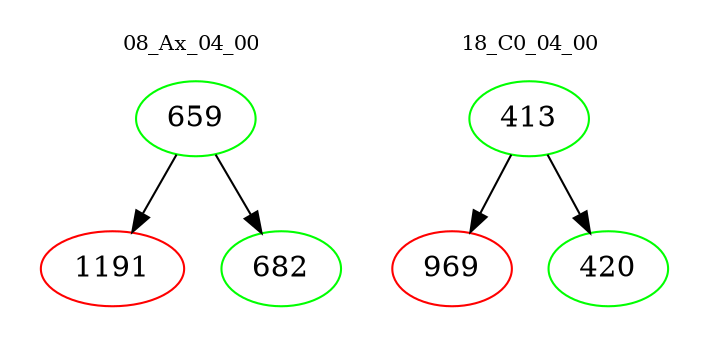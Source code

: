 digraph{
subgraph cluster_0 {
color = white
label = "08_Ax_04_00";
fontsize=10;
T0_659 [label="659", color="green"]
T0_659 -> T0_1191 [color="black"]
T0_1191 [label="1191", color="red"]
T0_659 -> T0_682 [color="black"]
T0_682 [label="682", color="green"]
}
subgraph cluster_1 {
color = white
label = "18_C0_04_00";
fontsize=10;
T1_413 [label="413", color="green"]
T1_413 -> T1_969 [color="black"]
T1_969 [label="969", color="red"]
T1_413 -> T1_420 [color="black"]
T1_420 [label="420", color="green"]
}
}
